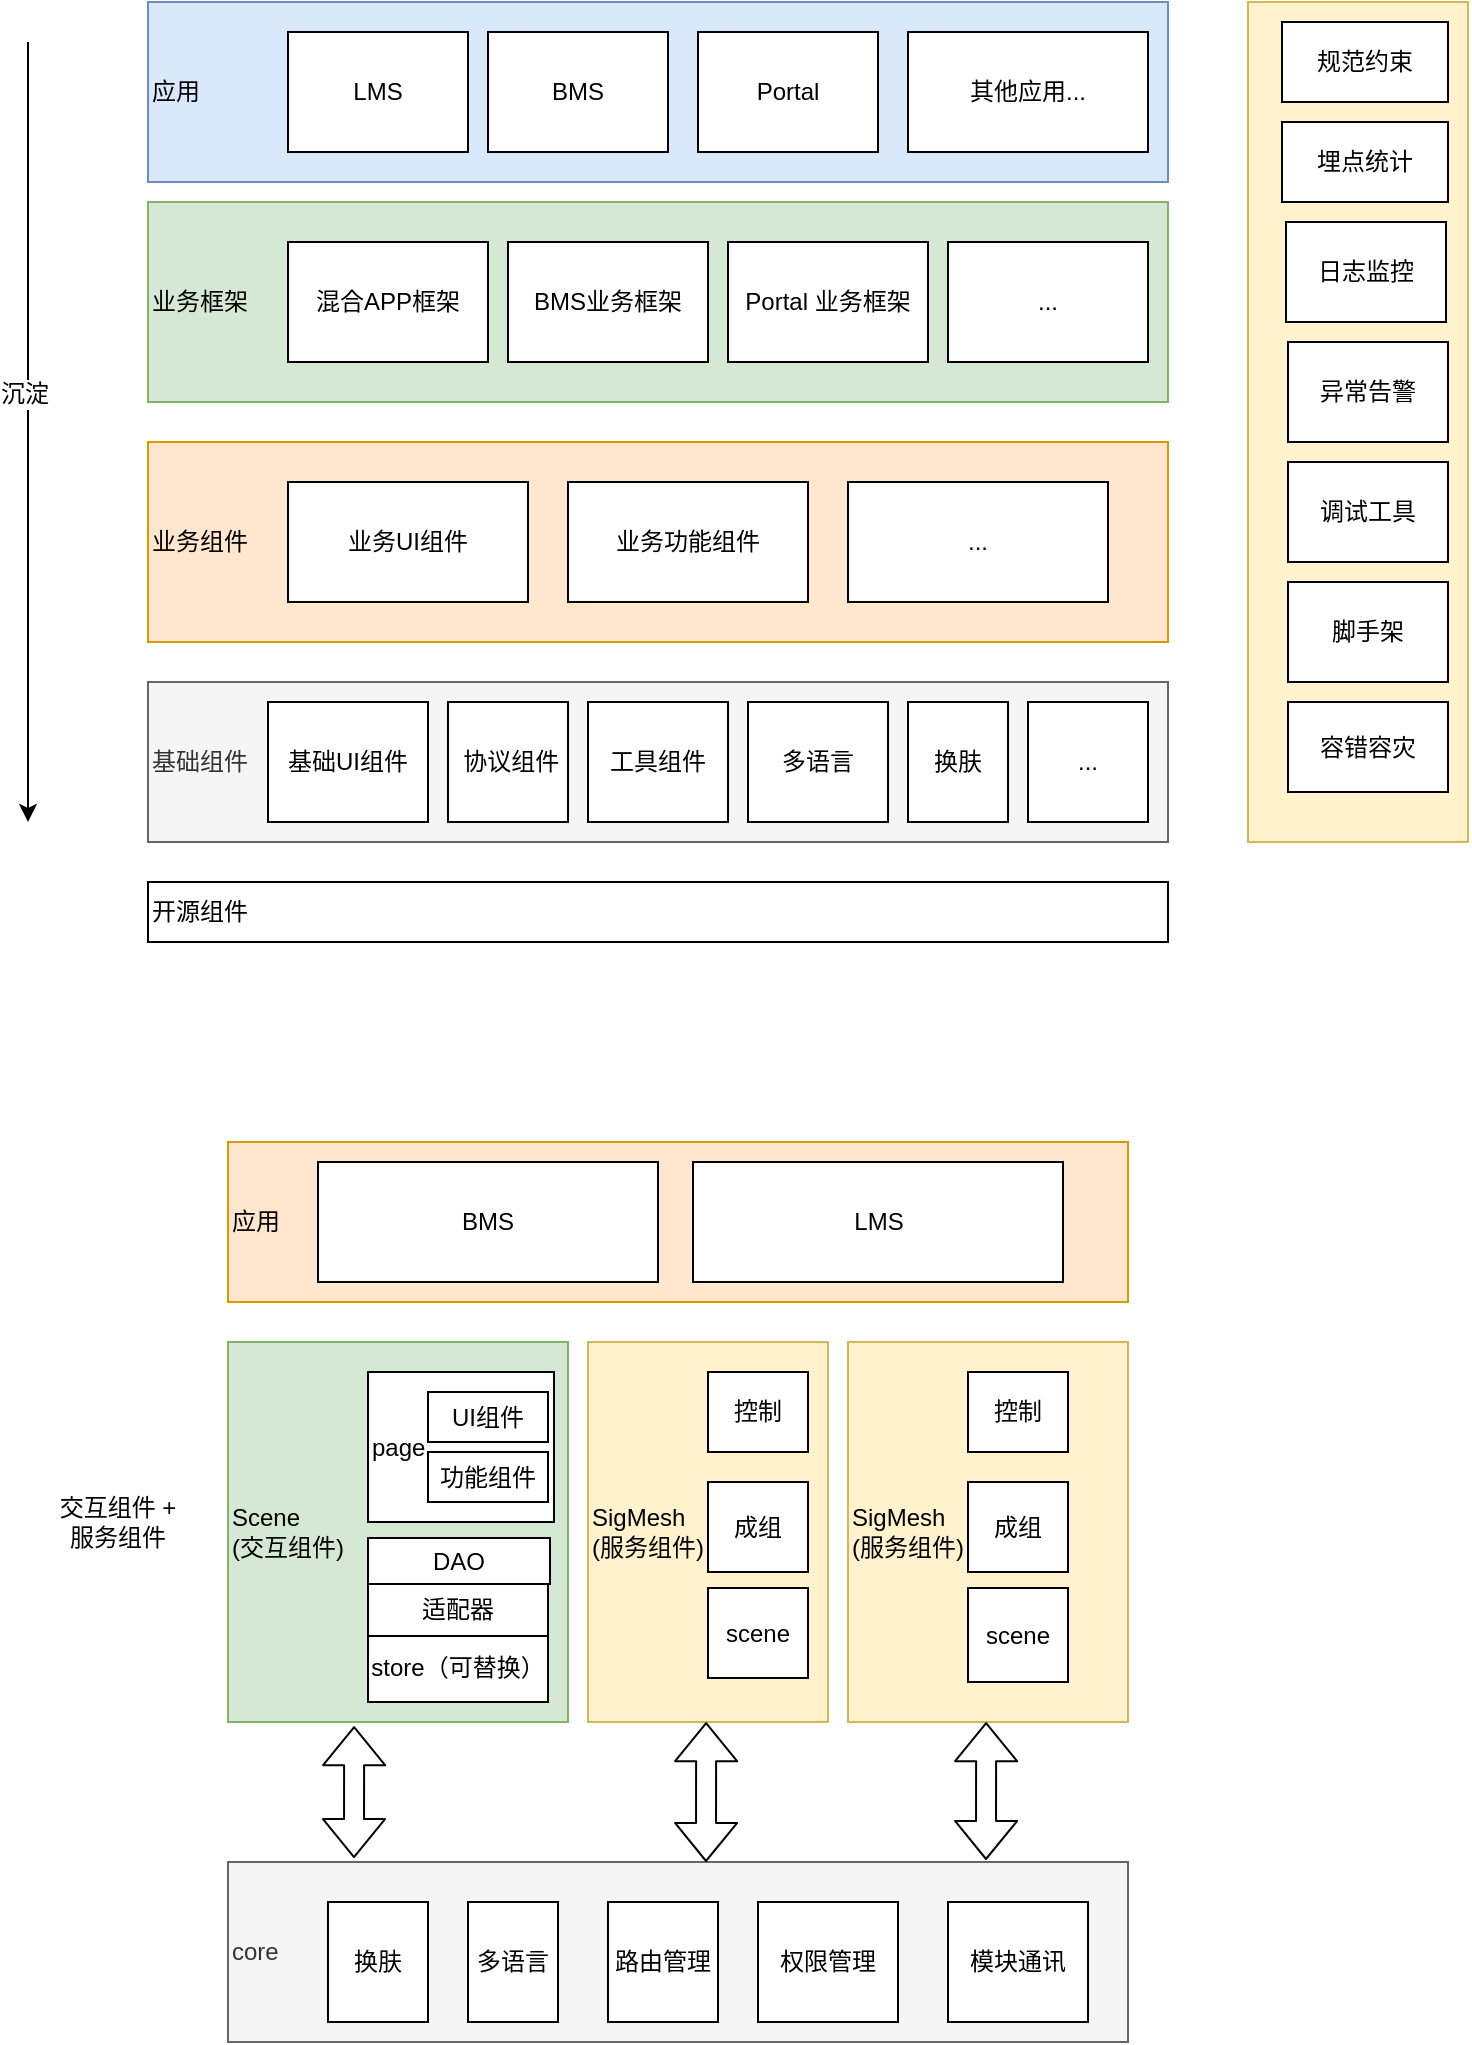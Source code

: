 <mxfile version="12.3.6" type="github" pages="1">
  <diagram id="mC2z6ZHij45KzqhMj24y" name="Page-1">
    <mxGraphModel dx="786" dy="487" grid="1" gridSize="10" guides="1" tooltips="1" connect="1" arrows="1" fold="1" page="1" pageScale="1" pageWidth="850" pageHeight="1100" math="0" shadow="0">
      <root>
        <mxCell id="0"/>
        <mxCell id="1" parent="0"/>
        <mxCell id="YCONs0wasow0GZZ-GPy--1" value="应用" style="rounded=0;whiteSpace=wrap;html=1;fillColor=#dae8fc;strokeColor=#6c8ebf;align=left;" parent="1" vertex="1">
          <mxGeometry x="110" y="60" width="510" height="90" as="geometry"/>
        </mxCell>
        <mxCell id="YCONs0wasow0GZZ-GPy--2" value="BMS" style="rounded=0;whiteSpace=wrap;html=1;" parent="1" vertex="1">
          <mxGeometry x="280" y="75" width="90" height="60" as="geometry"/>
        </mxCell>
        <mxCell id="YCONs0wasow0GZZ-GPy--3" value="Portal" style="rounded=0;whiteSpace=wrap;html=1;" parent="1" vertex="1">
          <mxGeometry x="385" y="75" width="90" height="60" as="geometry"/>
        </mxCell>
        <mxCell id="YCONs0wasow0GZZ-GPy--8" value="业务框架" style="rounded=0;whiteSpace=wrap;html=1;align=left;fillColor=#d5e8d4;strokeColor=#82b366;" parent="1" vertex="1">
          <mxGeometry x="110" y="160" width="510" height="100" as="geometry"/>
        </mxCell>
        <mxCell id="YCONs0wasow0GZZ-GPy--12" value="混合APP框架" style="rounded=0;whiteSpace=wrap;html=1;" parent="1" vertex="1">
          <mxGeometry x="180" y="180" width="100" height="60" as="geometry"/>
        </mxCell>
        <mxCell id="YCONs0wasow0GZZ-GPy--13" value="BMS业务框架" style="rounded=0;whiteSpace=wrap;html=1;" parent="1" vertex="1">
          <mxGeometry x="290" y="180" width="100" height="60" as="geometry"/>
        </mxCell>
        <mxCell id="YCONs0wasow0GZZ-GPy--14" value="业务组件" style="rounded=0;whiteSpace=wrap;html=1;align=left;fillColor=#ffe6cc;strokeColor=#d79b00;" parent="1" vertex="1">
          <mxGeometry x="110" y="280" width="510" height="100" as="geometry"/>
        </mxCell>
        <mxCell id="YCONs0wasow0GZZ-GPy--17" value="业务UI组件" style="rounded=0;whiteSpace=wrap;html=1;" parent="1" vertex="1">
          <mxGeometry x="180" y="300" width="120" height="60" as="geometry"/>
        </mxCell>
        <mxCell id="YCONs0wasow0GZZ-GPy--19" value="业务功能组件" style="rounded=0;whiteSpace=wrap;html=1;" parent="1" vertex="1">
          <mxGeometry x="320" y="300" width="120" height="60" as="geometry"/>
        </mxCell>
        <mxCell id="YCONs0wasow0GZZ-GPy--20" value="基础组件" style="rounded=0;whiteSpace=wrap;html=1;align=left;fillColor=#f5f5f5;strokeColor=#666666;fontColor=#333333;" parent="1" vertex="1">
          <mxGeometry x="110" y="400" width="510" height="80" as="geometry"/>
        </mxCell>
        <mxCell id="YCONs0wasow0GZZ-GPy--21" value="基础UI组件" style="rounded=0;whiteSpace=wrap;html=1;" parent="1" vertex="1">
          <mxGeometry x="170" y="410" width="80" height="60" as="geometry"/>
        </mxCell>
        <mxCell id="YCONs0wasow0GZZ-GPy--22" value="&amp;nbsp;协议组件" style="rounded=0;whiteSpace=wrap;html=1;" parent="1" vertex="1">
          <mxGeometry x="260" y="410" width="60" height="60" as="geometry"/>
        </mxCell>
        <mxCell id="YCONs0wasow0GZZ-GPy--25" value="其他应用..." style="rounded=0;whiteSpace=wrap;html=1;" parent="1" vertex="1">
          <mxGeometry x="490" y="75" width="120" height="60" as="geometry"/>
        </mxCell>
        <mxCell id="YCONs0wasow0GZZ-GPy--26" value="工具组件" style="rounded=0;whiteSpace=wrap;html=1;" parent="1" vertex="1">
          <mxGeometry x="330" y="410" width="70" height="60" as="geometry"/>
        </mxCell>
        <mxCell id="6pe8D8bSwLI52zhU29Og-7" value="多语言" style="rounded=0;whiteSpace=wrap;html=1;" parent="1" vertex="1">
          <mxGeometry x="410" y="410" width="70" height="60" as="geometry"/>
        </mxCell>
        <mxCell id="6pe8D8bSwLI52zhU29Og-8" value="换肤" style="rounded=0;whiteSpace=wrap;html=1;" parent="1" vertex="1">
          <mxGeometry x="490" y="410" width="50" height="60" as="geometry"/>
        </mxCell>
        <mxCell id="6pe8D8bSwLI52zhU29Og-12" value="Portal 业务框架" style="rounded=0;whiteSpace=wrap;html=1;" parent="1" vertex="1">
          <mxGeometry x="400" y="180" width="100" height="60" as="geometry"/>
        </mxCell>
        <mxCell id="6pe8D8bSwLI52zhU29Og-13" value="..." style="rounded=0;whiteSpace=wrap;html=1;" parent="1" vertex="1">
          <mxGeometry x="550" y="410" width="60" height="60" as="geometry"/>
        </mxCell>
        <mxCell id="6pe8D8bSwLI52zhU29Og-16" value="LMS" style="rounded=0;whiteSpace=wrap;html=1;" parent="1" vertex="1">
          <mxGeometry x="180" y="75" width="90" height="60" as="geometry"/>
        </mxCell>
        <mxCell id="6pe8D8bSwLI52zhU29Og-17" value="" style="endArrow=classic;html=1;" parent="1" edge="1">
          <mxGeometry width="50" height="50" relative="1" as="geometry">
            <mxPoint x="50" y="80" as="sourcePoint"/>
            <mxPoint x="50" y="470" as="targetPoint"/>
          </mxGeometry>
        </mxCell>
        <mxCell id="6pe8D8bSwLI52zhU29Og-18" value="沉淀" style="text;html=1;align=center;verticalAlign=middle;resizable=0;points=[];;labelBackgroundColor=#ffffff;" parent="6pe8D8bSwLI52zhU29Og-17" vertex="1" connectable="0">
          <mxGeometry x="-0.097" y="-2" relative="1" as="geometry">
            <mxPoint as="offset"/>
          </mxGeometry>
        </mxCell>
        <mxCell id="6pe8D8bSwLI52zhU29Og-19" value="" style="rounded=0;whiteSpace=wrap;html=1;fillColor=#fff2cc;strokeColor=#d6b656;align=left;" parent="1" vertex="1">
          <mxGeometry x="660" y="60" width="110" height="420" as="geometry"/>
        </mxCell>
        <mxCell id="6pe8D8bSwLI52zhU29Og-20" value="埋点统计" style="rounded=0;whiteSpace=wrap;html=1;" parent="1" vertex="1">
          <mxGeometry x="677" y="120" width="83" height="40" as="geometry"/>
        </mxCell>
        <mxCell id="6pe8D8bSwLI52zhU29Og-24" value="日志监控" style="rounded=0;whiteSpace=wrap;html=1;" parent="1" vertex="1">
          <mxGeometry x="679" y="170" width="80" height="50" as="geometry"/>
        </mxCell>
        <mxCell id="6pe8D8bSwLI52zhU29Og-25" value="异常告警" style="rounded=0;whiteSpace=wrap;html=1;" parent="1" vertex="1">
          <mxGeometry x="680" y="230" width="80" height="50" as="geometry"/>
        </mxCell>
        <mxCell id="6pe8D8bSwLI52zhU29Og-28" value="调试工具" style="rounded=0;whiteSpace=wrap;html=1;" parent="1" vertex="1">
          <mxGeometry x="680" y="290" width="80" height="50" as="geometry"/>
        </mxCell>
        <mxCell id="6pe8D8bSwLI52zhU29Og-31" value="脚手架" style="rounded=0;whiteSpace=wrap;html=1;" parent="1" vertex="1">
          <mxGeometry x="680" y="350" width="80" height="50" as="geometry"/>
        </mxCell>
        <mxCell id="6pe8D8bSwLI52zhU29Og-36" value="..." style="rounded=0;whiteSpace=wrap;html=1;" parent="1" vertex="1">
          <mxGeometry x="460" y="300" width="130" height="60" as="geometry"/>
        </mxCell>
        <mxCell id="6pe8D8bSwLI52zhU29Og-37" value="..." style="rounded=0;whiteSpace=wrap;html=1;" parent="1" vertex="1">
          <mxGeometry x="510" y="180" width="100" height="60" as="geometry"/>
        </mxCell>
        <mxCell id="6pe8D8bSwLI52zhU29Og-38" value="开源组件" style="rounded=0;whiteSpace=wrap;html=1;align=left;glass=0;comic=0;" parent="1" vertex="1">
          <mxGeometry x="110" y="500" width="510" height="30" as="geometry"/>
        </mxCell>
        <mxCell id="6pe8D8bSwLI52zhU29Og-40" value="规范约束" style="rounded=0;whiteSpace=wrap;html=1;" parent="1" vertex="1">
          <mxGeometry x="677" y="70" width="83" height="40" as="geometry"/>
        </mxCell>
        <mxCell id="6pe8D8bSwLI52zhU29Og-52" value="Scene&lt;br&gt;(交互组件)" style="rounded=0;whiteSpace=wrap;html=1;align=left;fillColor=#d5e8d4;strokeColor=#82b366;" parent="1" vertex="1">
          <mxGeometry x="150" y="730" width="170" height="190" as="geometry"/>
        </mxCell>
        <mxCell id="6pe8D8bSwLI52zhU29Og-54" value="page" style="rounded=0;whiteSpace=wrap;html=1;align=left;" parent="1" vertex="1">
          <mxGeometry x="220" y="745" width="93" height="75" as="geometry"/>
        </mxCell>
        <mxCell id="6pe8D8bSwLI52zhU29Og-57" value="core" style="rounded=0;whiteSpace=wrap;html=1;shadow=0;align=left;fillColor=#f5f5f5;strokeColor=#666666;fontColor=#333333;" parent="1" vertex="1">
          <mxGeometry x="150" y="990" width="450" height="90" as="geometry"/>
        </mxCell>
        <mxCell id="6pe8D8bSwLI52zhU29Og-59" value="SigMesh&lt;br&gt;(服务组件)" style="rounded=0;whiteSpace=wrap;html=1;align=left;fillColor=#fff2cc;strokeColor=#d6b656;" parent="1" vertex="1">
          <mxGeometry x="330" y="730" width="120" height="190" as="geometry"/>
        </mxCell>
        <mxCell id="6pe8D8bSwLI52zhU29Og-61" value="控制" style="rounded=0;whiteSpace=wrap;html=1;shadow=0;glass=0;comic=0;" parent="1" vertex="1">
          <mxGeometry x="390" y="745" width="50" height="40" as="geometry"/>
        </mxCell>
        <mxCell id="6pe8D8bSwLI52zhU29Og-62" value="成组" style="rounded=0;whiteSpace=wrap;html=1;shadow=0;glass=0;comic=0;" parent="1" vertex="1">
          <mxGeometry x="390" y="800" width="50" height="45" as="geometry"/>
        </mxCell>
        <mxCell id="6pe8D8bSwLI52zhU29Og-63" value="scene" style="rounded=0;whiteSpace=wrap;html=1;shadow=0;glass=0;comic=0;" parent="1" vertex="1">
          <mxGeometry x="390" y="853" width="50" height="45" as="geometry"/>
        </mxCell>
        <mxCell id="6pe8D8bSwLI52zhU29Og-68" value="应用" style="rounded=0;whiteSpace=wrap;html=1;shadow=0;glass=0;comic=0;align=left;fillColor=#ffe6cc;strokeColor=#d79b00;" parent="1" vertex="1">
          <mxGeometry x="150" y="630" width="450" height="80" as="geometry"/>
        </mxCell>
        <mxCell id="6pe8D8bSwLI52zhU29Og-69" value="BMS" style="rounded=0;whiteSpace=wrap;html=1;shadow=0;glass=0;comic=0;" parent="1" vertex="1">
          <mxGeometry x="195" y="640" width="170" height="60" as="geometry"/>
        </mxCell>
        <mxCell id="6pe8D8bSwLI52zhU29Og-70" value="LMS" style="rounded=0;whiteSpace=wrap;html=1;shadow=0;glass=0;comic=0;" parent="1" vertex="1">
          <mxGeometry x="382.5" y="640" width="185" height="60" as="geometry"/>
        </mxCell>
        <mxCell id="6pe8D8bSwLI52zhU29Og-71" value="换肤" style="rounded=0;whiteSpace=wrap;html=1;shadow=0;glass=0;comic=0;" parent="1" vertex="1">
          <mxGeometry x="200" y="1010" width="50" height="60" as="geometry"/>
        </mxCell>
        <mxCell id="6pe8D8bSwLI52zhU29Og-73" value="多语言" style="rounded=0;whiteSpace=wrap;html=1;shadow=0;glass=0;comic=0;" parent="1" vertex="1">
          <mxGeometry x="270" y="1010" width="45" height="60" as="geometry"/>
        </mxCell>
        <mxCell id="6pe8D8bSwLI52zhU29Og-74" value="SigMesh&lt;br&gt;(服务组件)" style="rounded=0;whiteSpace=wrap;html=1;align=left;fillColor=#fff2cc;strokeColor=#d6b656;" parent="1" vertex="1">
          <mxGeometry x="460" y="730" width="140" height="190" as="geometry"/>
        </mxCell>
        <mxCell id="6pe8D8bSwLI52zhU29Og-76" value="控制" style="rounded=0;whiteSpace=wrap;html=1;shadow=0;glass=0;comic=0;" parent="1" vertex="1">
          <mxGeometry x="520" y="745" width="50" height="40" as="geometry"/>
        </mxCell>
        <mxCell id="6pe8D8bSwLI52zhU29Og-77" value="成组" style="rounded=0;whiteSpace=wrap;html=1;shadow=0;glass=0;comic=0;" parent="1" vertex="1">
          <mxGeometry x="520" y="800" width="50" height="45" as="geometry"/>
        </mxCell>
        <mxCell id="6pe8D8bSwLI52zhU29Og-78" value="scene" style="rounded=0;whiteSpace=wrap;html=1;shadow=0;glass=0;comic=0;" parent="1" vertex="1">
          <mxGeometry x="520" y="853" width="50" height="47" as="geometry"/>
        </mxCell>
        <mxCell id="fKgnZvQEvgCLy6BaPN-c-1" value="容错容灾" style="rounded=0;whiteSpace=wrap;html=1;" vertex="1" parent="1">
          <mxGeometry x="680" y="410" width="80" height="45" as="geometry"/>
        </mxCell>
        <mxCell id="fKgnZvQEvgCLy6BaPN-c-5" value="交互组件 + 服务组件" style="text;html=1;strokeColor=none;fillColor=none;align=center;verticalAlign=middle;whiteSpace=wrap;rounded=0;" vertex="1" parent="1">
          <mxGeometry x="60" y="730" width="70" height="180" as="geometry"/>
        </mxCell>
        <mxCell id="fKgnZvQEvgCLy6BaPN-c-7" value="路由管理" style="rounded=0;whiteSpace=wrap;html=1;shadow=0;glass=0;comic=0;" vertex="1" parent="1">
          <mxGeometry x="340" y="1010" width="55" height="60" as="geometry"/>
        </mxCell>
        <mxCell id="fKgnZvQEvgCLy6BaPN-c-11" value="权限管理" style="rounded=0;whiteSpace=wrap;html=1;" vertex="1" parent="1">
          <mxGeometry x="415" y="1010" width="70" height="60" as="geometry"/>
        </mxCell>
        <mxCell id="fKgnZvQEvgCLy6BaPN-c-12" value="模块通讯" style="rounded=0;whiteSpace=wrap;html=1;" vertex="1" parent="1">
          <mxGeometry x="510" y="1010" width="70" height="60" as="geometry"/>
        </mxCell>
        <mxCell id="fKgnZvQEvgCLy6BaPN-c-13" value="store（可替换）" style="rounded=0;whiteSpace=wrap;html=1;" vertex="1" parent="1">
          <mxGeometry x="220" y="876" width="90" height="34" as="geometry"/>
        </mxCell>
        <mxCell id="fKgnZvQEvgCLy6BaPN-c-14" value="适配器" style="rounded=0;whiteSpace=wrap;html=1;" vertex="1" parent="1">
          <mxGeometry x="220" y="850" width="90" height="27" as="geometry"/>
        </mxCell>
        <mxCell id="fKgnZvQEvgCLy6BaPN-c-15" value="DAO" style="rounded=0;whiteSpace=wrap;html=1;" vertex="1" parent="1">
          <mxGeometry x="220" y="828" width="91" height="23" as="geometry"/>
        </mxCell>
        <mxCell id="fKgnZvQEvgCLy6BaPN-c-16" value="UI组件" style="rounded=0;whiteSpace=wrap;html=1;" vertex="1" parent="1">
          <mxGeometry x="250" y="755" width="60" height="25" as="geometry"/>
        </mxCell>
        <mxCell id="fKgnZvQEvgCLy6BaPN-c-17" value="功能组件" style="rounded=0;whiteSpace=wrap;html=1;" vertex="1" parent="1">
          <mxGeometry x="250" y="785" width="60" height="25" as="geometry"/>
        </mxCell>
        <mxCell id="fKgnZvQEvgCLy6BaPN-c-18" value="" style="shape=flexArrow;endArrow=classic;startArrow=classic;html=1;entryX=0.371;entryY=1.011;entryDx=0;entryDy=0;entryPerimeter=0;exitX=0.14;exitY=-0.022;exitDx=0;exitDy=0;exitPerimeter=0;" edge="1" parent="1" source="6pe8D8bSwLI52zhU29Og-57" target="6pe8D8bSwLI52zhU29Og-52">
          <mxGeometry width="50" height="50" relative="1" as="geometry">
            <mxPoint x="210" y="960" as="sourcePoint"/>
            <mxPoint x="210" y="930" as="targetPoint"/>
          </mxGeometry>
        </mxCell>
        <mxCell id="fKgnZvQEvgCLy6BaPN-c-19" value="" style="shape=flexArrow;endArrow=classic;startArrow=classic;html=1;entryX=0.371;entryY=1.011;entryDx=0;entryDy=0;entryPerimeter=0;" edge="1" parent="1">
          <mxGeometry width="50" height="50" relative="1" as="geometry">
            <mxPoint x="389" y="990" as="sourcePoint"/>
            <mxPoint x="389.07" y="920.09" as="targetPoint"/>
          </mxGeometry>
        </mxCell>
        <mxCell id="fKgnZvQEvgCLy6BaPN-c-20" value="" style="shape=flexArrow;endArrow=classic;startArrow=classic;html=1;entryX=0.371;entryY=1.011;entryDx=0;entryDy=0;entryPerimeter=0;" edge="1" parent="1">
          <mxGeometry width="50" height="50" relative="1" as="geometry">
            <mxPoint x="529" y="989" as="sourcePoint"/>
            <mxPoint x="529.07" y="920.09" as="targetPoint"/>
          </mxGeometry>
        </mxCell>
      </root>
    </mxGraphModel>
  </diagram>
</mxfile>
